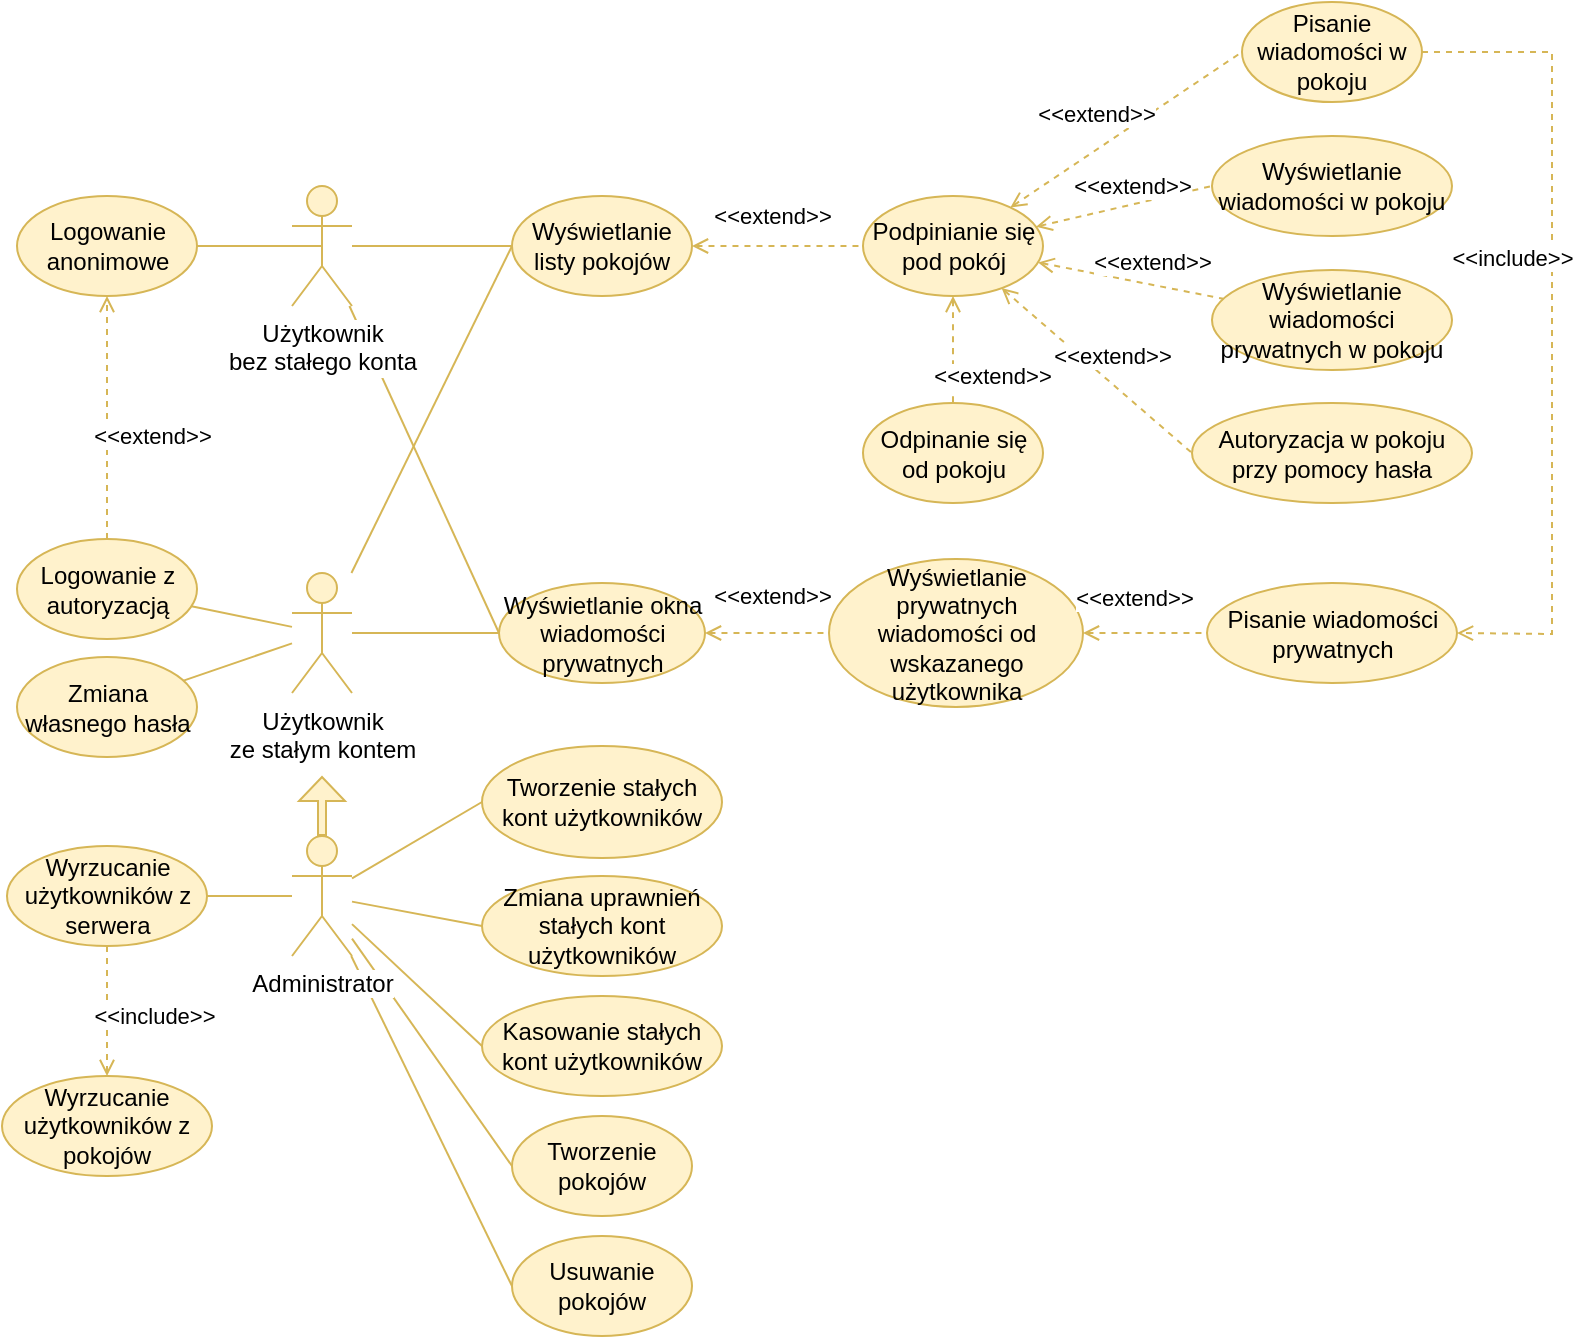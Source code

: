 <mxfile version="10.1.6-5" type="device"><diagram id="7NDknA7ZVQda1ZK6PJH9" name="Page-1"><mxGraphModel dx="1080" dy="566" grid="1" gridSize="10" guides="1" tooltips="1" connect="1" arrows="1" fold="1" page="1" pageScale="1" pageWidth="1169" pageHeight="827" math="0" shadow="0"><root><mxCell id="0"/><mxCell id="1" parent="0"/><mxCell id="cAH0JqzhpyakQqC2Wfbf-38" style="edgeStyle=orthogonalEdgeStyle;curved=1;rounded=0;html=1;exitX=0.5;exitY=0.5;exitDx=0;exitDy=0;exitPerimeter=0;jettySize=auto;orthogonalLoop=1;endArrow=none;endFill=0;fillColor=#fff2cc;strokeColor=#d6b656;" edge="1" parent="1" source="cAH0JqzhpyakQqC2Wfbf-2" target="cAH0JqzhpyakQqC2Wfbf-6"><mxGeometry relative="1" as="geometry"/></mxCell><mxCell id="cAH0JqzhpyakQqC2Wfbf-39" style="rounded=0;html=1;entryX=0;entryY=0.5;entryDx=0;entryDy=0;jettySize=auto;orthogonalLoop=1;endArrow=none;endFill=0;fillColor=#fff2cc;strokeColor=#d6b656;" edge="1" parent="1" source="cAH0JqzhpyakQqC2Wfbf-2" target="cAH0JqzhpyakQqC2Wfbf-9"><mxGeometry relative="1" as="geometry"/></mxCell><mxCell id="cAH0JqzhpyakQqC2Wfbf-50" style="rounded=0;html=1;entryX=0;entryY=0.5;entryDx=0;entryDy=0;jettySize=auto;orthogonalLoop=1;endArrow=none;endFill=0;fillColor=#fff2cc;strokeColor=#d6b656;" edge="1" parent="1" source="cAH0JqzhpyakQqC2Wfbf-2" target="cAH0JqzhpyakQqC2Wfbf-18"><mxGeometry relative="1" as="geometry"/></mxCell><mxCell id="cAH0JqzhpyakQqC2Wfbf-2" value="Użytkownik&lt;br&gt;bez stałego konta&lt;br&gt;" style="shape=umlActor;verticalLabelPosition=bottom;labelBackgroundColor=#ffffff;verticalAlign=top;html=1;outlineConnect=0;fillColor=#fff2cc;strokeColor=#d6b656;" vertex="1" parent="1"><mxGeometry x="160" y="135" width="30" height="60" as="geometry"/></mxCell><mxCell id="cAH0JqzhpyakQqC2Wfbf-35" style="rounded=0;html=1;jettySize=auto;orthogonalLoop=1;endArrow=none;endFill=0;fillColor=#fff2cc;strokeColor=#d6b656;" edge="1" parent="1" source="cAH0JqzhpyakQqC2Wfbf-4" target="cAH0JqzhpyakQqC2Wfbf-8"><mxGeometry relative="1" as="geometry"/></mxCell><mxCell id="cAH0JqzhpyakQqC2Wfbf-36" style="rounded=0;html=1;jettySize=auto;orthogonalLoop=1;endArrow=none;endFill=0;fillColor=#fff2cc;strokeColor=#d6b656;" edge="1" parent="1" source="cAH0JqzhpyakQqC2Wfbf-4" target="cAH0JqzhpyakQqC2Wfbf-7"><mxGeometry relative="1" as="geometry"/></mxCell><mxCell id="cAH0JqzhpyakQqC2Wfbf-64" style="rounded=0;html=1;jettySize=auto;orthogonalLoop=1;entryX=0;entryY=0.5;entryDx=0;entryDy=0;endArrow=none;endFill=0;fillColor=#fff2cc;strokeColor=#d6b656;" edge="1" parent="1" source="cAH0JqzhpyakQqC2Wfbf-4" target="cAH0JqzhpyakQqC2Wfbf-9"><mxGeometry relative="1" as="geometry"><mxPoint x="260" y="240" as="targetPoint"/></mxGeometry></mxCell><mxCell id="cAH0JqzhpyakQqC2Wfbf-65" style="rounded=0;html=1;entryX=0;entryY=0.5;entryDx=0;entryDy=0;jettySize=auto;orthogonalLoop=1;endArrow=none;endFill=0;fillColor=#fff2cc;strokeColor=#d6b656;" edge="1" parent="1" source="cAH0JqzhpyakQqC2Wfbf-4" target="cAH0JqzhpyakQqC2Wfbf-18"><mxGeometry relative="1" as="geometry"/></mxCell><mxCell id="cAH0JqzhpyakQqC2Wfbf-4" value="Użytkownik&lt;br&gt;ze stałym kontem&lt;br&gt;" style="shape=umlActor;verticalLabelPosition=bottom;labelBackgroundColor=#ffffff;verticalAlign=top;html=1;outlineConnect=0;fillColor=#fff2cc;strokeColor=#d6b656;" vertex="1" parent="1"><mxGeometry x="160" y="328.5" width="30" height="60" as="geometry"/></mxCell><mxCell id="cAH0JqzhpyakQqC2Wfbf-34" style="rounded=0;html=1;jettySize=auto;orthogonalLoop=1;elbow=vertical;endArrow=none;endFill=0;fillColor=#fff2cc;strokeColor=#d6b656;" edge="1" parent="1" source="cAH0JqzhpyakQqC2Wfbf-5" target="cAH0JqzhpyakQqC2Wfbf-31"><mxGeometry relative="1" as="geometry"/></mxCell><mxCell id="cAH0JqzhpyakQqC2Wfbf-60" style="rounded=0;html=1;jettySize=auto;orthogonalLoop=1;endArrow=none;endFill=0;entryX=0;entryY=0.5;entryDx=0;entryDy=0;fillColor=#fff2cc;strokeColor=#d6b656;" edge="1" parent="1" source="cAH0JqzhpyakQqC2Wfbf-5" target="cAH0JqzhpyakQqC2Wfbf-16"><mxGeometry relative="1" as="geometry"/></mxCell><mxCell id="cAH0JqzhpyakQqC2Wfbf-61" style="rounded=0;html=1;entryX=0;entryY=0.5;entryDx=0;entryDy=0;jettySize=auto;orthogonalLoop=1;endArrow=none;endFill=0;fillColor=#fff2cc;strokeColor=#d6b656;" edge="1" parent="1" source="cAH0JqzhpyakQqC2Wfbf-5" target="cAH0JqzhpyakQqC2Wfbf-15"><mxGeometry relative="1" as="geometry"/></mxCell><mxCell id="cAH0JqzhpyakQqC2Wfbf-63" style="rounded=0;html=1;entryX=0;entryY=0.5;entryDx=0;entryDy=0;jettySize=auto;orthogonalLoop=1;endArrow=none;endFill=0;fillColor=#fff2cc;strokeColor=#d6b656;" edge="1" parent="1" source="cAH0JqzhpyakQqC2Wfbf-5" target="cAH0JqzhpyakQqC2Wfbf-17"><mxGeometry relative="1" as="geometry"/></mxCell><mxCell id="cAH0JqzhpyakQqC2Wfbf-79" style="edgeStyle=none;rounded=0;html=1;entryX=0;entryY=0.5;entryDx=0;entryDy=0;endArrow=none;endFill=0;jettySize=auto;orthogonalLoop=1;fillColor=#fff2cc;strokeColor=#d6b656;" edge="1" parent="1" source="cAH0JqzhpyakQqC2Wfbf-5" target="cAH0JqzhpyakQqC2Wfbf-74"><mxGeometry relative="1" as="geometry"/></mxCell><mxCell id="cAH0JqzhpyakQqC2Wfbf-80" style="edgeStyle=none;rounded=0;html=1;entryX=0;entryY=0.5;entryDx=0;entryDy=0;endArrow=none;endFill=0;jettySize=auto;orthogonalLoop=1;fillColor=#fff2cc;strokeColor=#d6b656;" edge="1" parent="1" source="cAH0JqzhpyakQqC2Wfbf-5" target="cAH0JqzhpyakQqC2Wfbf-75"><mxGeometry relative="1" as="geometry"/></mxCell><mxCell id="cAH0JqzhpyakQqC2Wfbf-88" style="edgeStyle=none;rounded=0;html=1;startArrow=none;startFill=0;endArrow=open;endFill=0;jettySize=auto;orthogonalLoop=1;shape=flexArrow;fillColor=#fff2cc;strokeColor=#d6b656;endWidth=18;endSize=3.67;width=4;" edge="1" parent="1" source="cAH0JqzhpyakQqC2Wfbf-5"><mxGeometry relative="1" as="geometry"><mxPoint x="175" y="430" as="targetPoint"/></mxGeometry></mxCell><mxCell id="cAH0JqzhpyakQqC2Wfbf-5" value="Administrator&lt;br&gt;" style="shape=umlActor;verticalLabelPosition=bottom;labelBackgroundColor=#ffffff;verticalAlign=top;html=1;outlineConnect=0;fillColor=#fff2cc;strokeColor=#d6b656;" vertex="1" parent="1"><mxGeometry x="160" y="460" width="30" height="60" as="geometry"/></mxCell><mxCell id="cAH0JqzhpyakQqC2Wfbf-6" value="Logowanie anonimowe" style="ellipse;whiteSpace=wrap;html=1;fillColor=#fff2cc;strokeColor=#d6b656;" vertex="1" parent="1"><mxGeometry x="22.5" y="140" width="90" height="50" as="geometry"/></mxCell><mxCell id="cAH0JqzhpyakQqC2Wfbf-82" value="&amp;lt;&amp;lt;extend&amp;gt;&amp;gt;" style="edgeStyle=none;rounded=0;html=1;exitX=0.5;exitY=0;exitDx=0;exitDy=0;entryX=0.5;entryY=1;entryDx=0;entryDy=0;startArrow=none;startFill=0;endArrow=open;endFill=0;jettySize=auto;orthogonalLoop=1;fillColor=#fff2cc;strokeColor=#d6b656;dashed=1;" edge="1" parent="1" source="cAH0JqzhpyakQqC2Wfbf-7" target="cAH0JqzhpyakQqC2Wfbf-6"><mxGeometry x="-0.147" y="-22" relative="1" as="geometry"><mxPoint as="offset"/></mxGeometry></mxCell><mxCell id="cAH0JqzhpyakQqC2Wfbf-7" value="Logowanie z autoryzacją" style="ellipse;whiteSpace=wrap;html=1;fillColor=#fff2cc;strokeColor=#d6b656;" vertex="1" parent="1"><mxGeometry x="22.5" y="311.5" width="90" height="50" as="geometry"/></mxCell><mxCell id="cAH0JqzhpyakQqC2Wfbf-8" value="Zmiana własnego hasła" style="ellipse;whiteSpace=wrap;html=1;fillColor=#fff2cc;strokeColor=#d6b656;" vertex="1" parent="1"><mxGeometry x="22.5" y="370.5" width="90" height="50" as="geometry"/></mxCell><mxCell id="cAH0JqzhpyakQqC2Wfbf-52" value="&amp;lt;&amp;lt;extend&amp;gt;&amp;gt;" style="rounded=0;html=1;jettySize=auto;orthogonalLoop=1;endArrow=none;endFill=0;dashed=1;fillColor=#fff2cc;strokeColor=#d6b656;startArrow=open;startFill=0;" edge="1" parent="1" source="cAH0JqzhpyakQqC2Wfbf-9" target="cAH0JqzhpyakQqC2Wfbf-11"><mxGeometry x="-0.064" y="15" relative="1" as="geometry"><mxPoint as="offset"/></mxGeometry></mxCell><mxCell id="cAH0JqzhpyakQqC2Wfbf-9" value="Wyświetlanie listy pokojów" style="ellipse;whiteSpace=wrap;html=1;fillColor=#fff2cc;strokeColor=#d6b656;" vertex="1" parent="1"><mxGeometry x="270" y="140" width="90" height="50" as="geometry"/></mxCell><mxCell id="cAH0JqzhpyakQqC2Wfbf-46" value="&amp;lt;&amp;lt;extend&amp;gt;&amp;gt;" style="rounded=0;html=1;jettySize=auto;orthogonalLoop=1;endArrow=none;endFill=0;dashed=1;fillColor=#fff2cc;strokeColor=#d6b656;startArrow=open;startFill=0;" edge="1" parent="1" source="cAH0JqzhpyakQqC2Wfbf-11" target="cAH0JqzhpyakQqC2Wfbf-26"><mxGeometry x="0.184" y="11" relative="1" as="geometry"><mxPoint as="offset"/></mxGeometry></mxCell><mxCell id="cAH0JqzhpyakQqC2Wfbf-47" value="&amp;lt;&amp;lt;extend&amp;gt;&amp;gt;" style="rounded=0;html=1;entryX=0;entryY=0.5;entryDx=0;entryDy=0;jettySize=auto;orthogonalLoop=1;endArrow=none;endFill=0;dashed=1;fillColor=#fff2cc;strokeColor=#d6b656;startArrow=open;startFill=0;" edge="1" parent="1" source="cAH0JqzhpyakQqC2Wfbf-11" target="cAH0JqzhpyakQqC2Wfbf-25"><mxGeometry x="0.137" y="9" relative="1" as="geometry"><mxPoint as="offset"/></mxGeometry></mxCell><mxCell id="cAH0JqzhpyakQqC2Wfbf-49" value="&amp;lt;&amp;lt;extend&amp;gt;&amp;gt;" style="rounded=0;html=1;entryX=0;entryY=0.5;entryDx=0;entryDy=0;jettySize=auto;orthogonalLoop=1;endArrow=none;endFill=0;dashed=1;fillColor=#fff2cc;strokeColor=#d6b656;startArrow=open;startFill=0;" edge="1" parent="1" source="cAH0JqzhpyakQqC2Wfbf-11" target="cAH0JqzhpyakQqC2Wfbf-12"><mxGeometry x="-0.112" y="15" relative="1" as="geometry"><mxPoint as="offset"/></mxGeometry></mxCell><mxCell id="cAH0JqzhpyakQqC2Wfbf-51" value="&amp;lt;&amp;lt;extend&amp;gt;&amp;gt;" style="edgeStyle=orthogonalEdgeStyle;curved=1;rounded=0;html=1;exitX=0.5;exitY=1;exitDx=0;exitDy=0;entryX=0.5;entryY=0;entryDx=0;entryDy=0;jettySize=auto;orthogonalLoop=1;endArrow=none;endFill=0;dashed=1;fillColor=#fff2cc;strokeColor=#d6b656;startArrow=open;startFill=0;" edge="1" parent="1" source="cAH0JqzhpyakQqC2Wfbf-11" target="cAH0JqzhpyakQqC2Wfbf-13"><mxGeometry x="0.481" y="19" relative="1" as="geometry"><mxPoint as="offset"/></mxGeometry></mxCell><mxCell id="cAH0JqzhpyakQqC2Wfbf-53" value="&amp;lt;&amp;lt;extend&amp;gt;&amp;gt;&lt;br&gt;" style="rounded=0;html=1;entryX=0;entryY=0.5;entryDx=0;entryDy=0;jettySize=auto;orthogonalLoop=1;endArrow=none;endFill=0;dashed=1;fillColor=#fff2cc;strokeColor=#d6b656;startArrow=open;startFill=0;" edge="1" parent="1" source="cAH0JqzhpyakQqC2Wfbf-11" target="cAH0JqzhpyakQqC2Wfbf-14"><mxGeometry x="0.013" y="11" relative="1" as="geometry"><mxPoint as="offset"/></mxGeometry></mxCell><mxCell id="cAH0JqzhpyakQqC2Wfbf-11" value="Podpinianie się pod pokój" style="ellipse;whiteSpace=wrap;html=1;fillColor=#fff2cc;strokeColor=#d6b656;" vertex="1" parent="1"><mxGeometry x="445.5" y="140" width="90" height="50" as="geometry"/></mxCell><mxCell id="cAH0JqzhpyakQqC2Wfbf-12" value="Pisanie wiadomości w pokoju" style="ellipse;whiteSpace=wrap;html=1;fillColor=#fff2cc;strokeColor=#d6b656;" vertex="1" parent="1"><mxGeometry x="635" y="43" width="90" height="50" as="geometry"/></mxCell><mxCell id="cAH0JqzhpyakQqC2Wfbf-13" value="Odpinanie się od pokoju" style="ellipse;whiteSpace=wrap;html=1;fillColor=#fff2cc;strokeColor=#d6b656;" vertex="1" parent="1"><mxGeometry x="445.5" y="243.5" width="90" height="50" as="geometry"/></mxCell><mxCell id="cAH0JqzhpyakQqC2Wfbf-14" value="Autoryzacja w pokoju przy pomocy hasła" style="ellipse;whiteSpace=wrap;html=1;fillColor=#fff2cc;strokeColor=#d6b656;" vertex="1" parent="1"><mxGeometry x="610" y="243.5" width="140" height="50" as="geometry"/></mxCell><mxCell id="cAH0JqzhpyakQqC2Wfbf-15" value="Tworzenie stałych kont użytkowników" style="ellipse;whiteSpace=wrap;html=1;fillColor=#fff2cc;strokeColor=#d6b656;" vertex="1" parent="1"><mxGeometry x="255" y="415" width="120" height="56" as="geometry"/></mxCell><mxCell id="cAH0JqzhpyakQqC2Wfbf-16" value="Kasowanie stałych kont użytkowników" style="ellipse;whiteSpace=wrap;html=1;fillColor=#fff2cc;strokeColor=#d6b656;" vertex="1" parent="1"><mxGeometry x="255" y="540" width="120" height="50" as="geometry"/></mxCell><mxCell id="cAH0JqzhpyakQqC2Wfbf-17" value="Zmiana uprawnień stałych kont użytkowników" style="ellipse;whiteSpace=wrap;html=1;fillColor=#fff2cc;strokeColor=#d6b656;" vertex="1" parent="1"><mxGeometry x="255" y="480" width="120" height="50" as="geometry"/></mxCell><mxCell id="cAH0JqzhpyakQqC2Wfbf-57" value="&amp;lt;&amp;lt;extend&amp;gt;&amp;gt;" style="rounded=0;html=1;exitX=1;exitY=0.5;exitDx=0;exitDy=0;entryX=0;entryY=0.5;entryDx=0;entryDy=0;jettySize=auto;orthogonalLoop=1;endArrow=none;endFill=0;dashed=1;fillColor=#fff2cc;strokeColor=#d6b656;startArrow=open;startFill=0;" edge="1" parent="1" source="cAH0JqzhpyakQqC2Wfbf-18" target="cAH0JqzhpyakQqC2Wfbf-20"><mxGeometry x="0.065" y="19" relative="1" as="geometry"><mxPoint as="offset"/></mxGeometry></mxCell><mxCell id="cAH0JqzhpyakQqC2Wfbf-18" value="Wyświetlanie okna wiadomości prywatnych" style="ellipse;whiteSpace=wrap;html=1;fillColor=#fff2cc;strokeColor=#d6b656;" vertex="1" parent="1"><mxGeometry x="263.5" y="333.5" width="103" height="50" as="geometry"/></mxCell><mxCell id="cAH0JqzhpyakQqC2Wfbf-20" value="Wyświetlanie prywatnych wiadomości od wskazanego użytkownika" style="ellipse;whiteSpace=wrap;html=1;fillColor=#fff2cc;strokeColor=#d6b656;" vertex="1" parent="1"><mxGeometry x="428.5" y="321.5" width="127" height="74" as="geometry"/></mxCell><mxCell id="cAH0JqzhpyakQqC2Wfbf-25" value="Wyświetlanie wiadomości w pokoju" style="ellipse;whiteSpace=wrap;html=1;fillColor=#fff2cc;strokeColor=#d6b656;" vertex="1" parent="1"><mxGeometry x="620" y="110" width="120" height="50" as="geometry"/></mxCell><mxCell id="cAH0JqzhpyakQqC2Wfbf-26" value="Wyświetlanie wiadomości prywatnych w pokoju" style="ellipse;whiteSpace=wrap;html=1;fillColor=#fff2cc;strokeColor=#d6b656;" vertex="1" parent="1"><mxGeometry x="620" y="177" width="120" height="50" as="geometry"/></mxCell><mxCell id="cAH0JqzhpyakQqC2Wfbf-30" value="Wyrzucanie użytkowników z pokojów" style="ellipse;whiteSpace=wrap;html=1;fillColor=#fff2cc;strokeColor=#d6b656;" vertex="1" parent="1"><mxGeometry x="15" y="580" width="105" height="50" as="geometry"/></mxCell><mxCell id="cAH0JqzhpyakQqC2Wfbf-33" value="&amp;lt;&amp;lt;include&amp;gt;&amp;gt;" style="edgeStyle=orthogonalEdgeStyle;rounded=0;html=1;jettySize=auto;orthogonalLoop=1;dashed=1;endArrow=open;endFill=0;fillColor=#fff2cc;strokeColor=#d6b656;" edge="1" parent="1" source="cAH0JqzhpyakQqC2Wfbf-31" target="cAH0JqzhpyakQqC2Wfbf-30"><mxGeometry x="0.077" y="23" relative="1" as="geometry"><mxPoint as="offset"/></mxGeometry></mxCell><mxCell id="cAH0JqzhpyakQqC2Wfbf-31" value="Wyrzucanie użytkowników z serwera" style="ellipse;whiteSpace=wrap;html=1;fillColor=#fff2cc;strokeColor=#d6b656;" vertex="1" parent="1"><mxGeometry x="17.5" y="465" width="100" height="50" as="geometry"/></mxCell><mxCell id="cAH0JqzhpyakQqC2Wfbf-86" value="&amp;lt;&amp;lt;extend&amp;gt;&amp;gt;" style="edgeStyle=none;rounded=0;html=1;dashed=1;startArrow=open;startFill=0;endArrow=none;endFill=0;jettySize=auto;orthogonalLoop=1;fillColor=#fff2cc;strokeColor=#d6b656;" edge="1" parent="1" source="cAH0JqzhpyakQqC2Wfbf-20" target="cAH0JqzhpyakQqC2Wfbf-54"><mxGeometry x="-0.21" y="19" relative="1" as="geometry"><mxPoint x="630" y="430" as="targetPoint"/><mxPoint x="1" y="1" as="offset"/></mxGeometry></mxCell><mxCell id="cAH0JqzhpyakQqC2Wfbf-87" value="&amp;lt;&amp;lt;include&amp;gt;&amp;gt;" style="edgeStyle=none;rounded=0;html=1;entryX=1;entryY=0.5;entryDx=0;entryDy=0;dashed=1;startArrow=none;startFill=0;endArrow=open;endFill=0;jettySize=auto;orthogonalLoop=1;exitX=1;exitY=0.5;exitDx=0;exitDy=0;fillColor=#fff2cc;strokeColor=#d6b656;" edge="1" parent="1" source="cAH0JqzhpyakQqC2Wfbf-12" target="cAH0JqzhpyakQqC2Wfbf-54"><mxGeometry x="-0.171" y="-20" relative="1" as="geometry"><mxPoint x="840" y="140" as="sourcePoint"/><Array as="points"><mxPoint x="790" y="68"/><mxPoint x="790" y="359"/></Array><mxPoint as="offset"/></mxGeometry></mxCell><mxCell id="cAH0JqzhpyakQqC2Wfbf-54" value="Pisanie wiadomości prywatnych" style="ellipse;whiteSpace=wrap;html=1;fillColor=#fff2cc;strokeColor=#d6b656;" vertex="1" parent="1"><mxGeometry x="617.5" y="333.5" width="125" height="50" as="geometry"/></mxCell><mxCell id="cAH0JqzhpyakQqC2Wfbf-74" value="Tworzenie pokojów" style="ellipse;whiteSpace=wrap;html=1;fillColor=#fff2cc;strokeColor=#d6b656;" vertex="1" parent="1"><mxGeometry x="270" y="600" width="90" height="50" as="geometry"/></mxCell><mxCell id="cAH0JqzhpyakQqC2Wfbf-75" value="Usuwanie pokojów" style="ellipse;whiteSpace=wrap;html=1;fillColor=#fff2cc;strokeColor=#d6b656;" vertex="1" parent="1"><mxGeometry x="270" y="660" width="90" height="50" as="geometry"/></mxCell></root></mxGraphModel></diagram></mxfile>